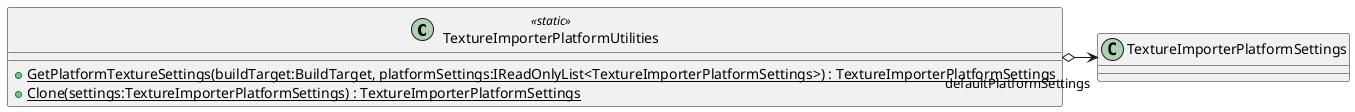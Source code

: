 @startuml
class TextureImporterPlatformUtilities <<static>> {
    + {static} GetPlatformTextureSettings(buildTarget:BuildTarget, platformSettings:IReadOnlyList<TextureImporterPlatformSettings>) : TextureImporterPlatformSettings
    + {static} Clone(settings:TextureImporterPlatformSettings) : TextureImporterPlatformSettings
}
TextureImporterPlatformUtilities o-> "defaultPlatformSettings" TextureImporterPlatformSettings
@enduml
